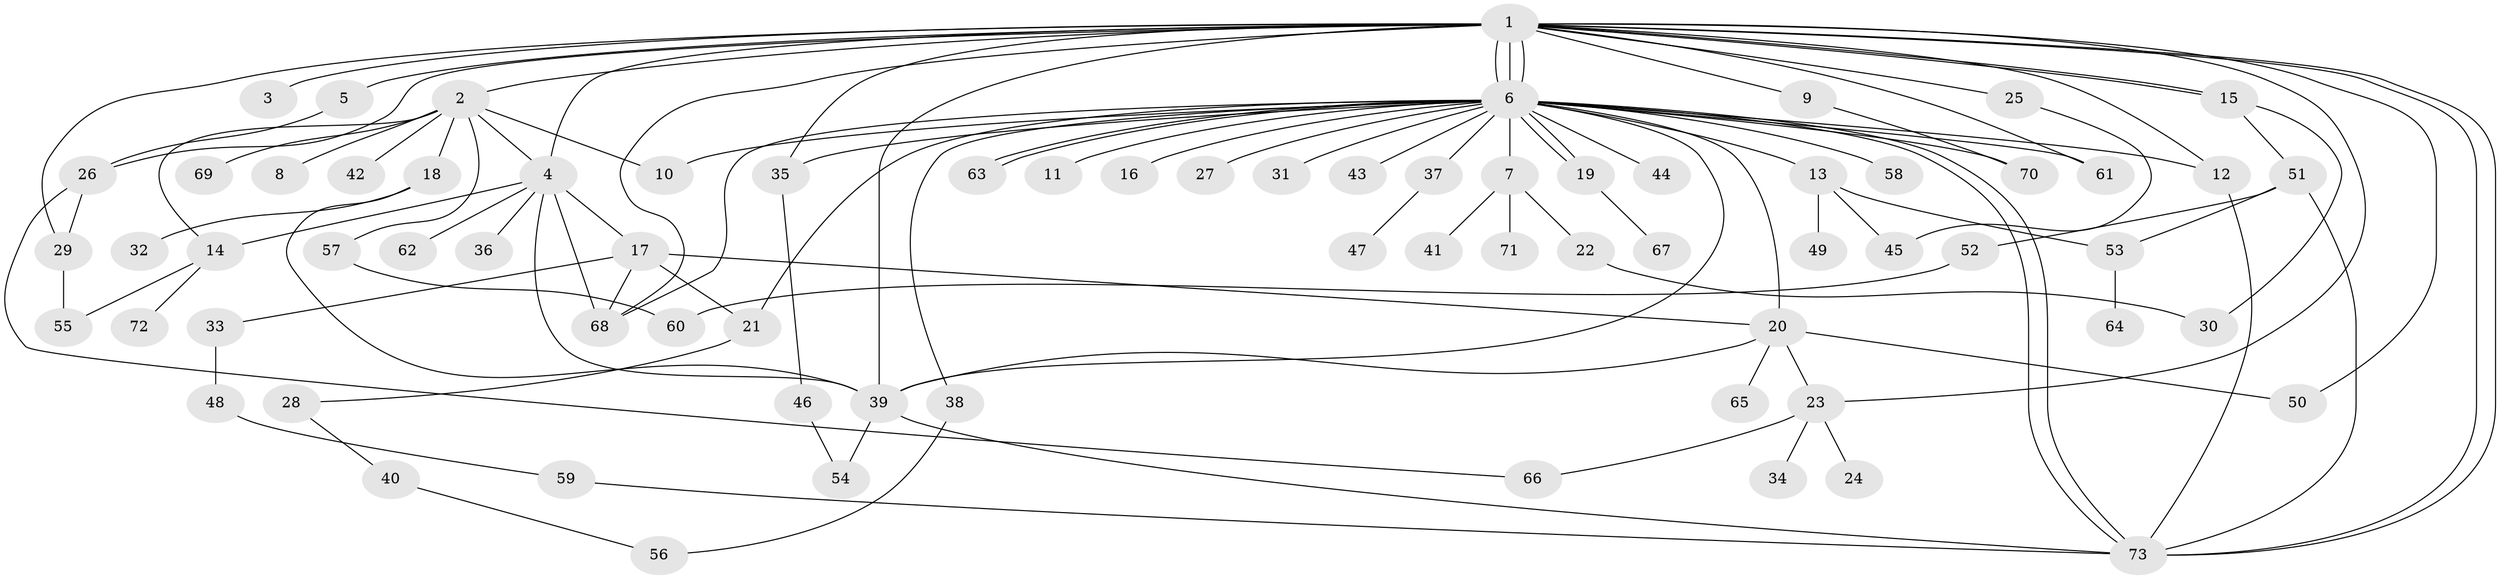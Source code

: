 // Generated by graph-tools (version 1.1) at 2025/14/03/09/25 04:14:22]
// undirected, 73 vertices, 112 edges
graph export_dot {
graph [start="1"]
  node [color=gray90,style=filled];
  1;
  2;
  3;
  4;
  5;
  6;
  7;
  8;
  9;
  10;
  11;
  12;
  13;
  14;
  15;
  16;
  17;
  18;
  19;
  20;
  21;
  22;
  23;
  24;
  25;
  26;
  27;
  28;
  29;
  30;
  31;
  32;
  33;
  34;
  35;
  36;
  37;
  38;
  39;
  40;
  41;
  42;
  43;
  44;
  45;
  46;
  47;
  48;
  49;
  50;
  51;
  52;
  53;
  54;
  55;
  56;
  57;
  58;
  59;
  60;
  61;
  62;
  63;
  64;
  65;
  66;
  67;
  68;
  69;
  70;
  71;
  72;
  73;
  1 -- 2;
  1 -- 3;
  1 -- 4;
  1 -- 5;
  1 -- 6;
  1 -- 6;
  1 -- 6;
  1 -- 9;
  1 -- 12;
  1 -- 15;
  1 -- 15;
  1 -- 23;
  1 -- 25;
  1 -- 26;
  1 -- 29;
  1 -- 35;
  1 -- 39;
  1 -- 50;
  1 -- 61;
  1 -- 68;
  1 -- 73;
  1 -- 73;
  2 -- 4;
  2 -- 8;
  2 -- 10;
  2 -- 14;
  2 -- 18;
  2 -- 42;
  2 -- 57;
  2 -- 69;
  4 -- 14;
  4 -- 17;
  4 -- 36;
  4 -- 39;
  4 -- 62;
  4 -- 68;
  5 -- 26;
  6 -- 7;
  6 -- 10;
  6 -- 11;
  6 -- 12;
  6 -- 13;
  6 -- 16;
  6 -- 19;
  6 -- 19;
  6 -- 20;
  6 -- 21;
  6 -- 27;
  6 -- 31;
  6 -- 35;
  6 -- 37;
  6 -- 38;
  6 -- 39;
  6 -- 43;
  6 -- 44;
  6 -- 58;
  6 -- 61;
  6 -- 63;
  6 -- 63;
  6 -- 68;
  6 -- 70;
  6 -- 73;
  6 -- 73;
  7 -- 22;
  7 -- 41;
  7 -- 71;
  9 -- 70;
  12 -- 73;
  13 -- 45;
  13 -- 49;
  13 -- 53;
  14 -- 55;
  14 -- 72;
  15 -- 30;
  15 -- 51;
  17 -- 20;
  17 -- 21;
  17 -- 33;
  17 -- 68;
  18 -- 32;
  18 -- 39;
  19 -- 67;
  20 -- 23;
  20 -- 39;
  20 -- 50;
  20 -- 65;
  21 -- 28;
  22 -- 30;
  23 -- 24;
  23 -- 34;
  23 -- 66;
  25 -- 45;
  26 -- 29;
  26 -- 66;
  28 -- 40;
  29 -- 55;
  33 -- 48;
  35 -- 46;
  37 -- 47;
  38 -- 56;
  39 -- 54;
  39 -- 73;
  40 -- 56;
  46 -- 54;
  48 -- 59;
  51 -- 52;
  51 -- 53;
  51 -- 73;
  52 -- 60;
  53 -- 64;
  57 -- 60;
  59 -- 73;
}
